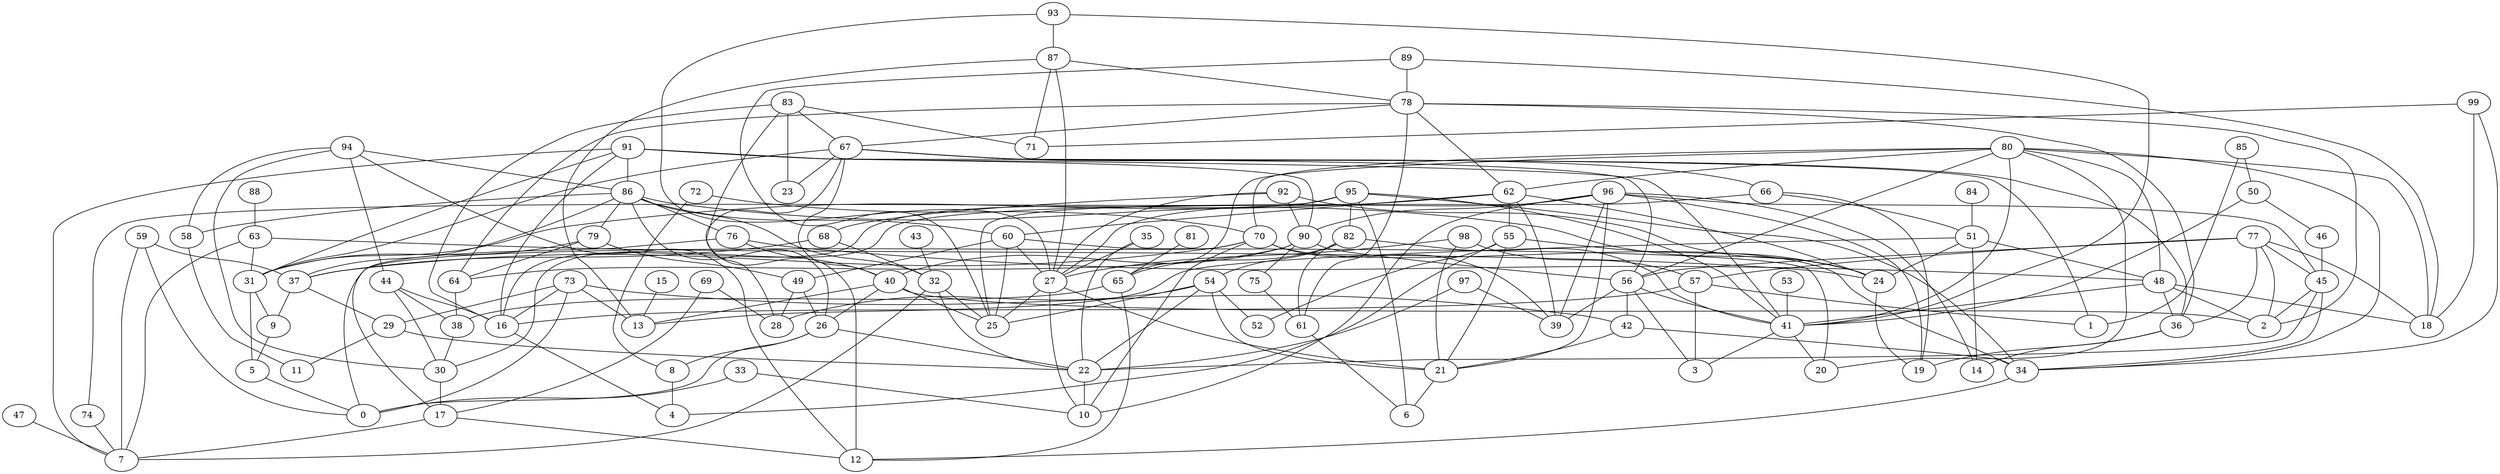/* Created by igraph 0.7.0 */
graph {
  0;
  1;
  2;
  3;
  4;
  5;
  6;
  7;
  8;
  9;
  10;
  11;
  12;
  13;
  14;
  15;
  16;
  17;
  18;
  19;
  20;
  21;
  22;
  23;
  24;
  25;
  26;
  27;
  28;
  29;
  30;
  31;
  32;
  33;
  34;
  35;
  36;
  37;
  38;
  39;
  40;
  41;
  42;
  43;
  44;
  45;
  46;
  47;
  48;
  49;
  50;
  51;
  52;
  53;
  54;
  55;
  56;
  57;
  58;
  59;
  60;
  61;
  62;
  63;
  64;
  65;
  66;
  67;
  68;
  69;
  70;
  71;
  72;
  73;
  74;
  75;
  76;
  77;
  78;
  79;
  80;
  81;
  82;
  83;
  84;
  85;
  86;
  87;
  88;
  89;
  90;
  91;
  92;
  93;
  94;
  95;
  96;
  97;
  98;
  99;

  5 -- 0;
  26 -- 0;
  33 -- 0;
  59 -- 0;
  70 -- 0;
  73 -- 0;
  57 -- 1;
  67 -- 1;
  85 -- 1;
  40 -- 2;
  45 -- 2;
  48 -- 2;
  77 -- 2;
  78 -- 2;
  41 -- 3;
  56 -- 3;
  57 -- 3;
  8 -- 4;
  16 -- 4;
  55 -- 4;
  9 -- 5;
  31 -- 5;
  21 -- 6;
  61 -- 6;
  95 -- 6;
  17 -- 7;
  32 -- 7;
  47 -- 7;
  59 -- 7;
  63 -- 7;
  74 -- 7;
  91 -- 7;
  26 -- 8;
  72 -- 8;
  31 -- 9;
  37 -- 9;
  22 -- 10;
  27 -- 10;
  33 -- 10;
  70 -- 10;
  96 -- 10;
  29 -- 11;
  58 -- 11;
  17 -- 12;
  34 -- 12;
  65 -- 12;
  83 -- 12;
  94 -- 12;
  15 -- 13;
  40 -- 13;
  51 -- 13;
  73 -- 13;
  87 -- 13;
  36 -- 14;
  51 -- 14;
  96 -- 14;
  44 -- 16;
  57 -- 16;
  73 -- 16;
  83 -- 16;
  91 -- 16;
  95 -- 16;
  30 -- 17;
  69 -- 17;
  76 -- 17;
  48 -- 18;
  77 -- 18;
  80 -- 18;
  89 -- 18;
  99 -- 18;
  24 -- 19;
  36 -- 19;
  66 -- 19;
  96 -- 19;
  41 -- 20;
  60 -- 20;
  80 -- 20;
  27 -- 21;
  42 -- 21;
  54 -- 21;
  55 -- 21;
  96 -- 21;
  98 -- 21;
  26 -- 22;
  29 -- 22;
  32 -- 22;
  35 -- 22;
  45 -- 22;
  54 -- 22;
  97 -- 22;
  67 -- 23;
  83 -- 23;
  51 -- 24;
  55 -- 24;
  62 -- 24;
  63 -- 24;
  86 -- 24;
  92 -- 24;
  27 -- 25;
  32 -- 25;
  40 -- 25;
  54 -- 25;
  60 -- 25;
  89 -- 25;
  95 -- 25;
  40 -- 26;
  49 -- 26;
  86 -- 26;
  35 -- 27;
  60 -- 27;
  87 -- 27;
  92 -- 27;
  93 -- 27;
  96 -- 27;
  98 -- 27;
  49 -- 28;
  54 -- 28;
  67 -- 28;
  69 -- 28;
  37 -- 29;
  73 -- 29;
  38 -- 30;
  44 -- 30;
  66 -- 30;
  94 -- 30;
  62 -- 31;
  63 -- 31;
  67 -- 31;
  79 -- 31;
  91 -- 31;
  43 -- 32;
  68 -- 32;
  86 -- 32;
  42 -- 34;
  45 -- 34;
  70 -- 34;
  80 -- 34;
  95 -- 34;
  99 -- 34;
  48 -- 36;
  67 -- 36;
  77 -- 36;
  78 -- 36;
  59 -- 37;
  68 -- 37;
  70 -- 37;
  86 -- 37;
  44 -- 38;
  64 -- 38;
  65 -- 38;
  56 -- 39;
  62 -- 39;
  70 -- 39;
  96 -- 39;
  97 -- 39;
  67 -- 40;
  76 -- 40;
  90 -- 40;
  48 -- 41;
  50 -- 41;
  53 -- 41;
  56 -- 41;
  80 -- 41;
  82 -- 41;
  91 -- 41;
  93 -- 41;
  95 -- 41;
  56 -- 42;
  73 -- 42;
  94 -- 44;
  46 -- 45;
  77 -- 45;
  96 -- 45;
  50 -- 46;
  51 -- 48;
  76 -- 48;
  80 -- 48;
  60 -- 49;
  79 -- 49;
  85 -- 50;
  66 -- 51;
  84 -- 51;
  54 -- 52;
  55 -- 52;
  82 -- 54;
  62 -- 55;
  77 -- 56;
  80 -- 56;
  90 -- 56;
  91 -- 56;
  77 -- 57;
  98 -- 57;
  86 -- 58;
  94 -- 58;
  62 -- 60;
  86 -- 60;
  75 -- 61;
  78 -- 61;
  82 -- 61;
  78 -- 62;
  80 -- 62;
  88 -- 63;
  78 -- 64;
  79 -- 64;
  90 -- 64;
  80 -- 65;
  81 -- 65;
  82 -- 65;
  67 -- 66;
  78 -- 67;
  83 -- 67;
  92 -- 68;
  72 -- 70;
  80 -- 70;
  83 -- 71;
  87 -- 71;
  99 -- 71;
  95 -- 74;
  90 -- 75;
  86 -- 76;
  87 -- 78;
  89 -- 78;
  86 -- 79;
  95 -- 82;
  91 -- 86;
  94 -- 86;
  93 -- 87;
  91 -- 90;
  92 -- 90;
  96 -- 90;
}
